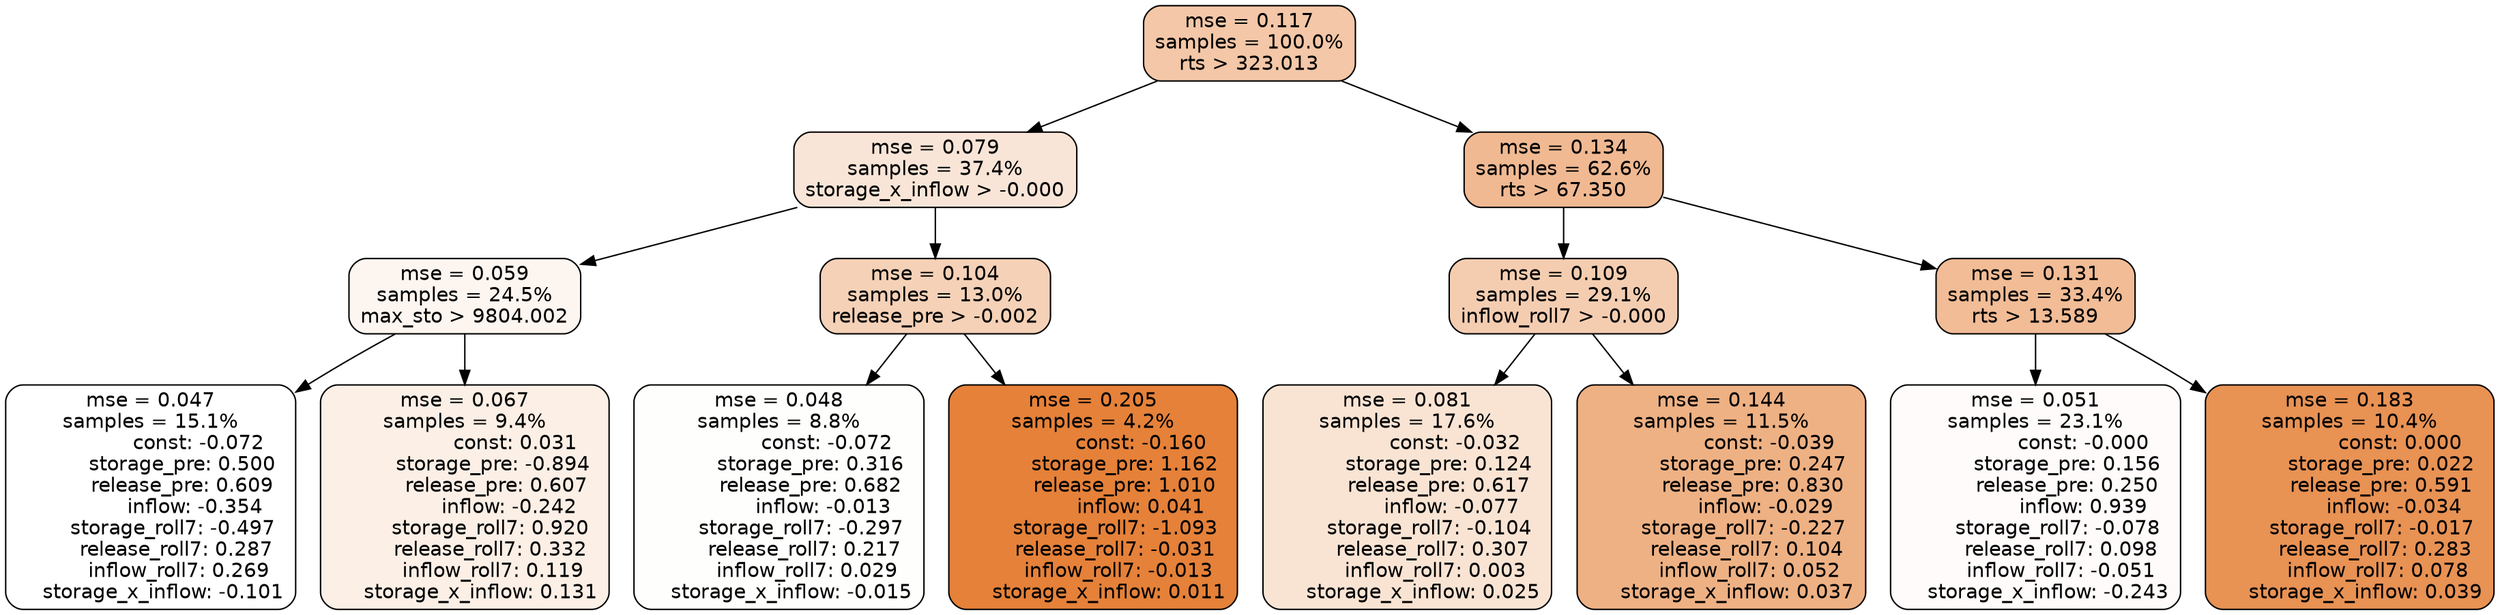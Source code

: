 digraph tree {
node [shape=rectangle, style="filled, rounded", color="black", fontname=helvetica] ;
edge [fontname=helvetica] ;
	"0" [label="mse = 0.117
samples = 100.0%
rts > 323.013", fillcolor="#f3c7a7"]
	"8" [label="mse = 0.079
samples = 37.4%
storage_x_inflow > -0.000", fillcolor="#f9e5d7"]
	"1" [label="mse = 0.134
samples = 62.6%
rts > 67.350", fillcolor="#f0b992"]
	"9" [label="mse = 0.059
samples = 24.5%
max_sto > 9804.002", fillcolor="#fdf5f0"]
	"12" [label="mse = 0.104
samples = 13.0%
release_pre > -0.002", fillcolor="#f5d1b7"]
	"5" [label="mse = 0.109
samples = 29.1%
inflow_roll7 > -0.000", fillcolor="#f4cdb1"]
	"2" [label="mse = 0.131
samples = 33.4%
rts > 13.589", fillcolor="#f1bc96"]
	"10" [label="mse = 0.047
samples = 15.1%
               const: -0.072
          storage_pre: 0.500
          release_pre: 0.609
              inflow: -0.354
       storage_roll7: -0.497
        release_roll7: 0.287
         inflow_roll7: 0.269
    storage_x_inflow: -0.101", fillcolor="#ffffff"]
	"11" [label="mse = 0.067
samples = 9.4%
                const: 0.031
         storage_pre: -0.894
          release_pre: 0.607
              inflow: -0.242
        storage_roll7: 0.920
        release_roll7: 0.332
         inflow_roll7: 0.119
     storage_x_inflow: 0.131", fillcolor="#fbefe6"]
	"13" [label="mse = 0.048
samples = 8.8%
               const: -0.072
          storage_pre: 0.316
          release_pre: 0.682
              inflow: -0.013
       storage_roll7: -0.297
        release_roll7: 0.217
         inflow_roll7: 0.029
    storage_x_inflow: -0.015", fillcolor="#fefefd"]
	"14" [label="mse = 0.205
samples = 4.2%
               const: -0.160
          storage_pre: 1.162
          release_pre: 1.010
               inflow: 0.041
       storage_roll7: -1.093
       release_roll7: -0.031
        inflow_roll7: -0.013
     storage_x_inflow: 0.011", fillcolor="#e58139"]
	"6" [label="mse = 0.081
samples = 17.6%
               const: -0.032
          storage_pre: 0.124
          release_pre: 0.617
              inflow: -0.077
       storage_roll7: -0.104
        release_roll7: 0.307
         inflow_roll7: 0.003
     storage_x_inflow: 0.025", fillcolor="#f9e4d4"]
	"7" [label="mse = 0.144
samples = 11.5%
               const: -0.039
          storage_pre: 0.247
          release_pre: 0.830
              inflow: -0.029
       storage_roll7: -0.227
        release_roll7: 0.104
         inflow_roll7: 0.052
     storage_x_inflow: 0.037", fillcolor="#eeb184"]
	"3" [label="mse = 0.051
samples = 23.1%
               const: -0.000
          storage_pre: 0.156
          release_pre: 0.250
               inflow: 0.939
       storage_roll7: -0.078
        release_roll7: 0.098
        inflow_roll7: -0.051
    storage_x_inflow: -0.243", fillcolor="#fefbfa"]
	"4" [label="mse = 0.183
samples = 10.4%
                const: 0.000
          storage_pre: 0.022
          release_pre: 0.591
              inflow: -0.034
       storage_roll7: -0.017
        release_roll7: 0.283
         inflow_roll7: 0.078
     storage_x_inflow: 0.039", fillcolor="#e89254"]

	"0" -> "1"
	"0" -> "8"
	"8" -> "9"
	"8" -> "12"
	"1" -> "2"
	"1" -> "5"
	"9" -> "10"
	"9" -> "11"
	"12" -> "13"
	"12" -> "14"
	"5" -> "6"
	"5" -> "7"
	"2" -> "3"
	"2" -> "4"
}
